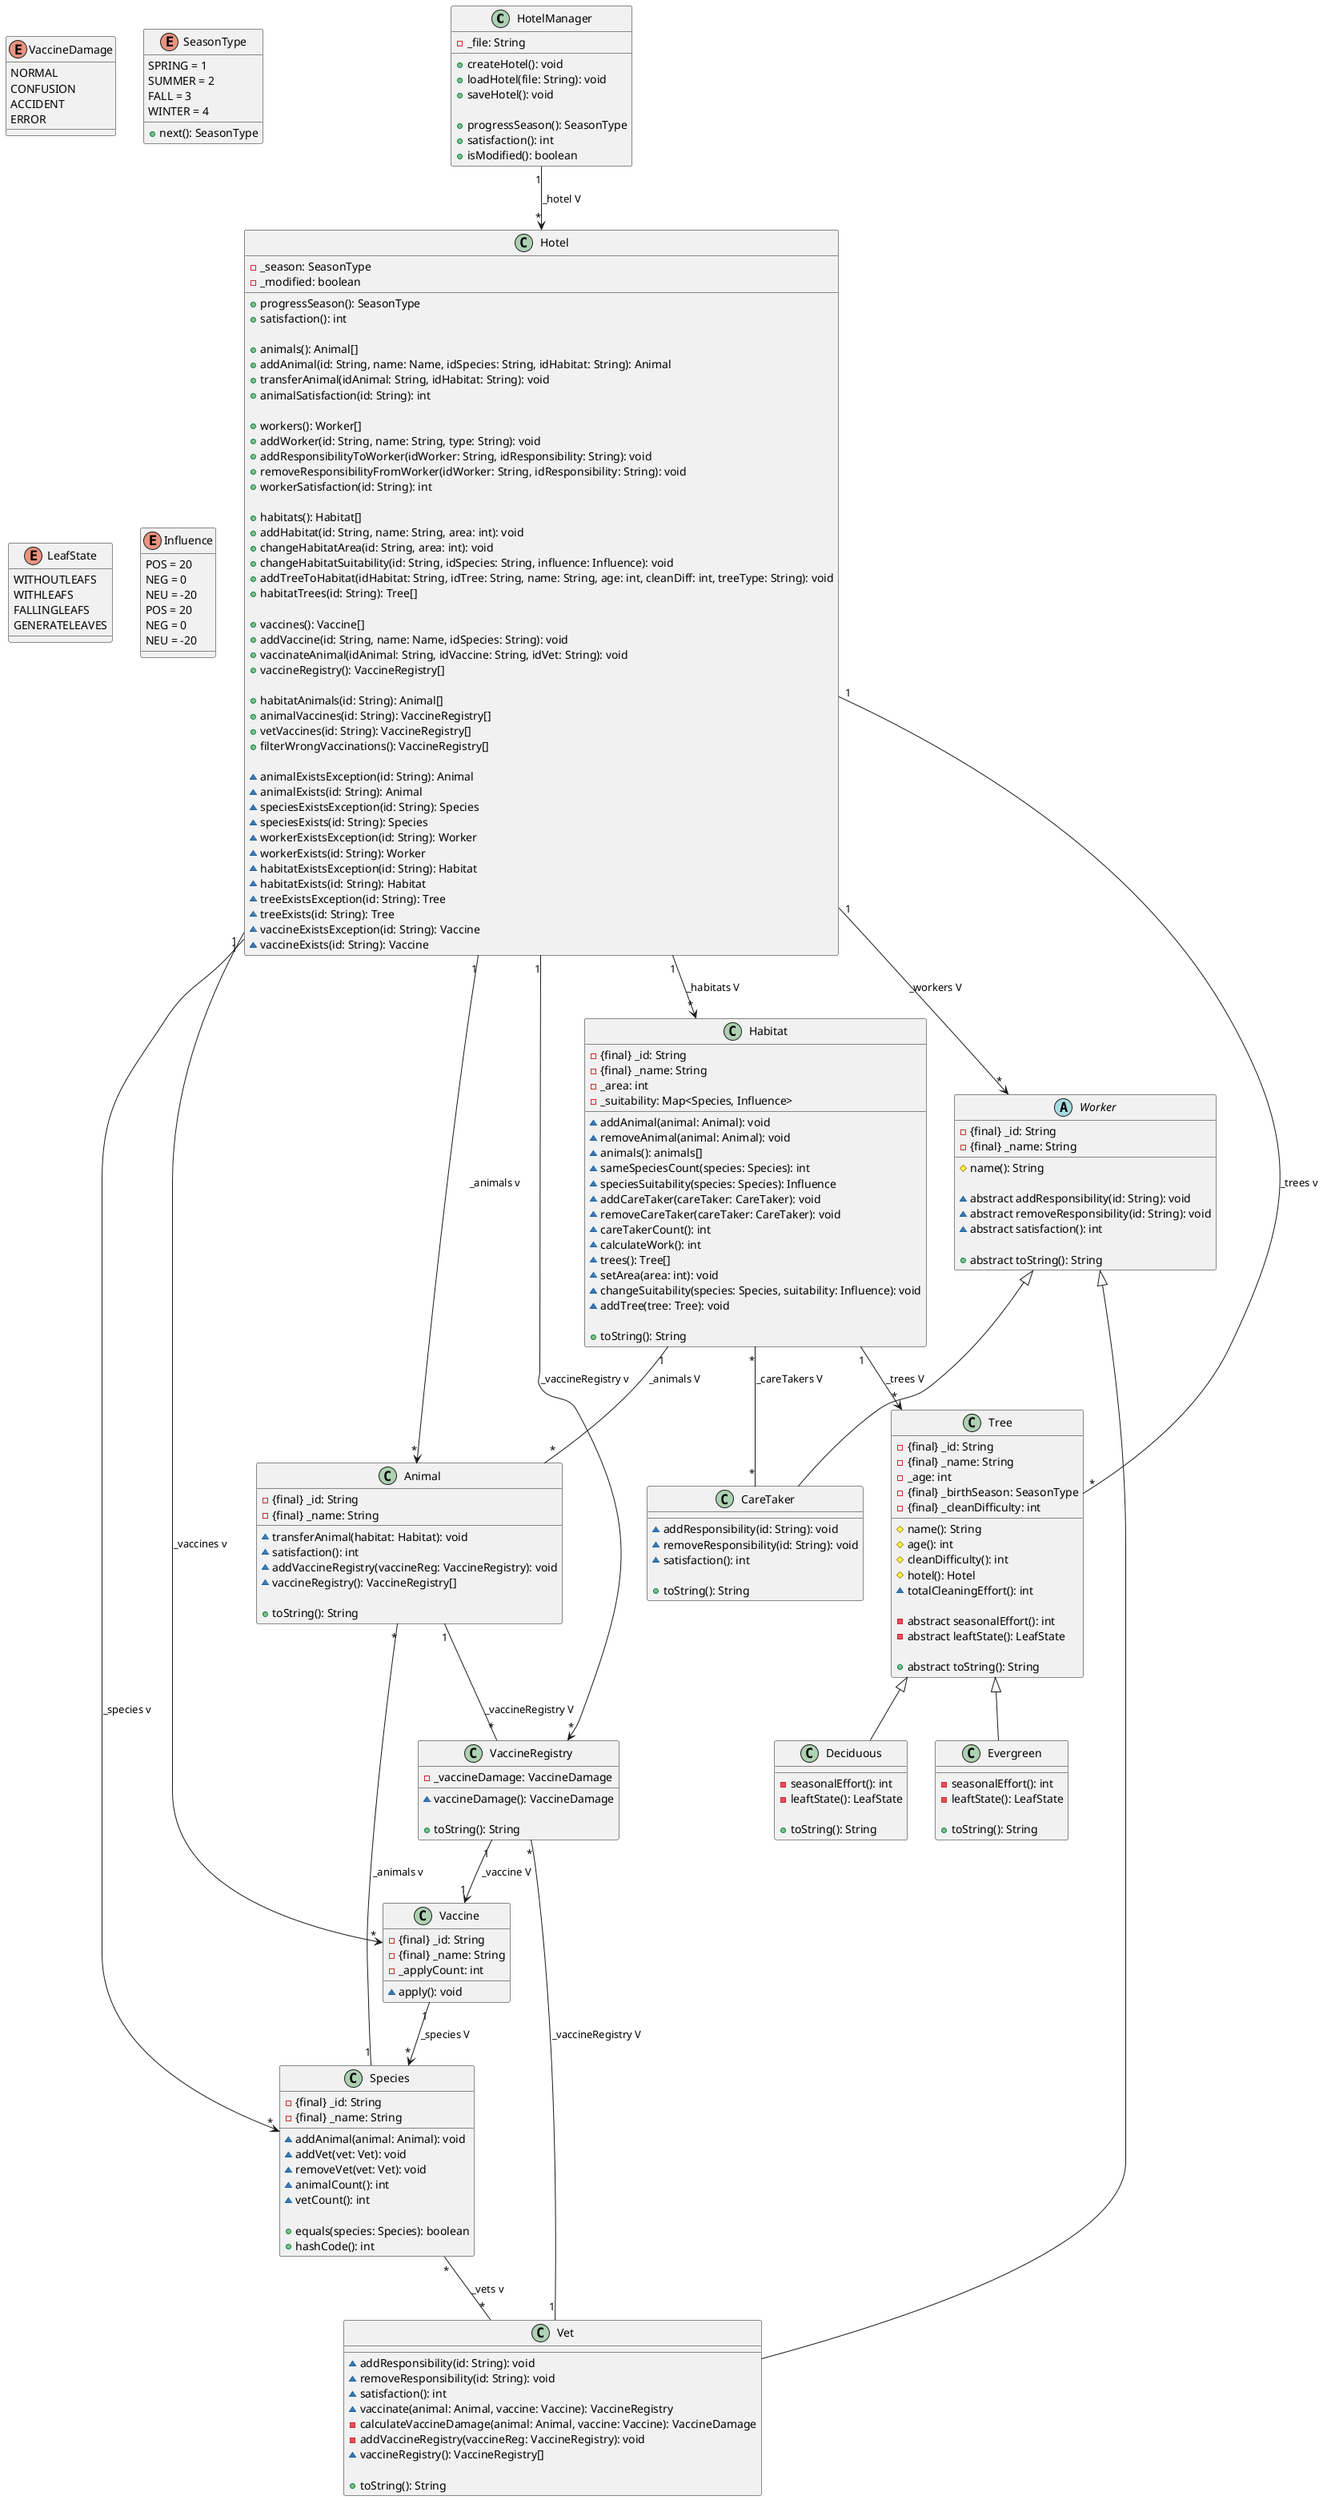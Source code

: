 @startuml VetHotel

class HotelManager{
    - _file: String

    ' Hotel management
    + createHotel(): void
    + loadHotel(file: String): void
    + saveHotel(): void

    ' Main Menu
    + progressSeason(): SeasonType
    + satisfaction(): int
    + isModified(): boolean
}

class Hotel{
    ' Check how to notify tree listeners.
    - _season: SeasonType
    - _modified: boolean

    ' Main Menu called from HotelManager._hotel.command()
    + progressSeason(): SeasonType
    + satisfaction(): int

    ' Secondary Menus 4.2
    + animals(): Animal[]
    + addAnimal(id: String, name: Name, idSpecies: String, idHabitat: String): Animal
    + transferAnimal(idAnimal: String, idHabitat: String): void
    + animalSatisfaction(id: String): int

    ' Secondary Menus 4.3
    + workers(): Worker[]
    + addWorker(id: String, name: String, type: String): void
    + addResponsibilityToWorker(idWorker: String, idResponsibility: String): void
    + removeResponsibilityFromWorker(idWorker: String, idResponsibility: String): void
    + workerSatisfaction(id: String): int

    ' Secondary Menus 4.4
    + habitats(): Habitat[]
    + addHabitat(id: String, name: String, area: int): void
    + changeHabitatArea(id: String, area: int): void
    + changeHabitatSuitability(id: String, idSpecies: String, influence: Influence): void
    + addTreeToHabitat(idHabitat: String, idTree: String, name: String, age: int, cleanDiff: int, treeType: String): void
    + habitatTrees(id: String): Tree[]
    
    ' Secondary Menus 4.5
    + vaccines(): Vaccine[]
    + addVaccine(id: String, name: Name, idSpecies: String): void
    + vaccinateAnimal(idAnimal: String, idVaccine: String, idVet: String): void
    + vaccineRegistry(): VaccineRegistry[]

    ' Secondary Menus 4.6
    + habitatAnimals(id: String): Animal[]
    + animalVaccines(id: String): VaccineRegistry[]
    + vetVaccines(id: String): VaccineRegistry[]
    + filterWrongVaccinations(): VaccineRegistry[]  

    ' Searches
    ~ animalExistsException(id: String): Animal
    ~ animalExists(id: String): Animal
    ~ speciesExistsException(id: String): Species
    ~ speciesExists(id: String): Species
    ~ workerExistsException(id: String): Worker
    ~ workerExists(id: String): Worker
    ~ habitatExistsException(id: String): Habitat
    ~ habitatExists(id: String): Habitat
    ~ treeExistsException(id: String): Tree
    ~ treeExists(id: String): Tree
    ~ vaccineExistsException(id: String): Vaccine
    ~ vaccineExists(id: String): Vaccine
}

class Animal{
    - {final} _id: String
    - {final} _name: String
    
    ~ transferAnimal(habitat: Habitat): void
    ~ satisfaction(): int
    ~ addVaccineRegistry(vaccineReg: VaccineRegistry): void
    ~ vaccineRegistry(): VaccineRegistry[]

    + toString(): String
}

class Species{
    - {final} _id: String
    - {final} _name: String
    
    ~ addAnimal(animal: Animal): void
    ~ addVet(vet: Vet): void
    ~ removeVet(vet: Vet): void
    ~ animalCount(): int
    ~ vetCount(): int

    + equals(species: Species): boolean
    + hashCode(): int
}

class Habitat{
    - {final} _id: String
    - {final} _name: String
    - _area: int
    - _suitability: Map<Species, Influence>

    ~ addAnimal(animal: Animal): void
    ~ removeAnimal(animal: Animal): void
    ~ animals(): animals[]
    ~ sameSpeciesCount(species: Species): int
    ~ speciesSuitability(species: Species): Influence
    ~ addCareTaker(careTaker: CareTaker): void
    ~ removeCareTaker(careTaker: CareTaker): void
    ~ careTakerCount(): int
    ~ calculateWork(): int
    ~ trees(): Tree[]
    ~ setArea(area: int): void
    ~ changeSuitability(species: Species, suitability: Influence): void
    ~ addTree(tree: Tree): void

    + toString(): String
}

abstract class Worker{
    - {final} _id: String
    - {final} _name: String

    # name(): String
    
    ~ abstract addResponsibility(id: String): void
    ~ abstract removeResponsibility(id: String): void
    ~ abstract satisfaction(): int

    + abstract toString(): String
}

class CareTaker extends Worker{
    ~ addResponsibility(id: String): void
    ~ removeResponsibility(id: String): void
    ~ satisfaction(): int

    + toString(): String
}

class Vet extends Worker{
    ~ addResponsibility(id: String): void
    ~ removeResponsibility(id: String): void
    ~ satisfaction(): int
    ~ vaccinate(animal: Animal, vaccine: Vaccine): VaccineRegistry
    - calculateVaccineDamage(animal: Animal, vaccine: Vaccine): VaccineDamage
    - addVaccineRegistry(vaccineReg: VaccineRegistry): void
    ~ vaccineRegistry(): VaccineRegistry[]

    + toString(): String
}

Class Tree{
    - {final} _id: String
    - {final} _name: String
    - _age: int
    - {final} _birthSeason: SeasonType
    - {final} _cleanDifficulty: int

    # name(): String
    # age(): int
    # cleanDifficulty(): int
    # hotel(): Hotel
    ~ totalCleaningEffort(): int

    - abstract seasonalEffort(): int 
    - abstract leaftState(): LeafState
    
    + abstract toString(): String
}

Class Evergreen extends Tree{
    - seasonalEffort(): int
    - leaftState(): LeafState

    + toString(): String
}

Class Deciduous extends Tree{
    - seasonalEffort(): int
    - leaftState(): LeafState

    + toString(): String
}

Class Vaccine {
    - {final} _id: String
    - {final} _name: String
    - _applyCount: int

    ~ apply(): void
}

Class VaccineRegistry{
    - _vaccineDamage: VaccineDamage

    ~ vaccineDamage(): VaccineDamage
    
    + toString(): String
}

' Enums
enum VaccineDamage {
    NORMAL
    CONFUSION
    ACCIDENT
    ERROR
}

enum SeasonType {
    SPRING = 1
    SUMMER = 2
    FALL = 3
    WINTER = 4

    +next(): SeasonType
}

enum LeafState {
    WITHOUTLEAFS
    WITHLEAFS
    FALLINGLEAFS
    GENERATELEAVES
}

enum Influence{
    POS = 20
    NEG = 0
    NEU = -20
}

enum Influence{
    POS = 20
    NEG = 0
    NEU = -20
}

' Relationships
HotelManager "1" --> "*" Hotel: _hotel V
Hotel "1" --> "*" Habitat: _habitats V
Hotel "1" --> "*" Worker: _workers V
Hotel "1" --> "*" Species: _species v
Hotel "1" --> "*" Animal: _animals v
Hotel "1" --> "*" Vaccine: _vaccines v
Hotel "1" --> "*" VaccineRegistry: _vaccineRegistry v
Hotel "1" -- "*" Tree: _trees v
Animal "1" -- "*" VaccineRegistry: _vaccineRegistry V
Species "1" -- "*" Animal: _animals v
Species "*" -- "*" Vet: _vets v
Habitat "1"-- "*" Animal: _animals V
Habitat "*" -- "*" CareTaker: _careTakers V
Habitat "1" --> "*" Tree: _trees V
Vet "1" -- "*" VaccineRegistry: _vaccineRegistry V
Vaccine "1" --> "*" Species: _species V
VaccineRegistry "1" --> "1" Vaccine: _vaccine V

@enduml